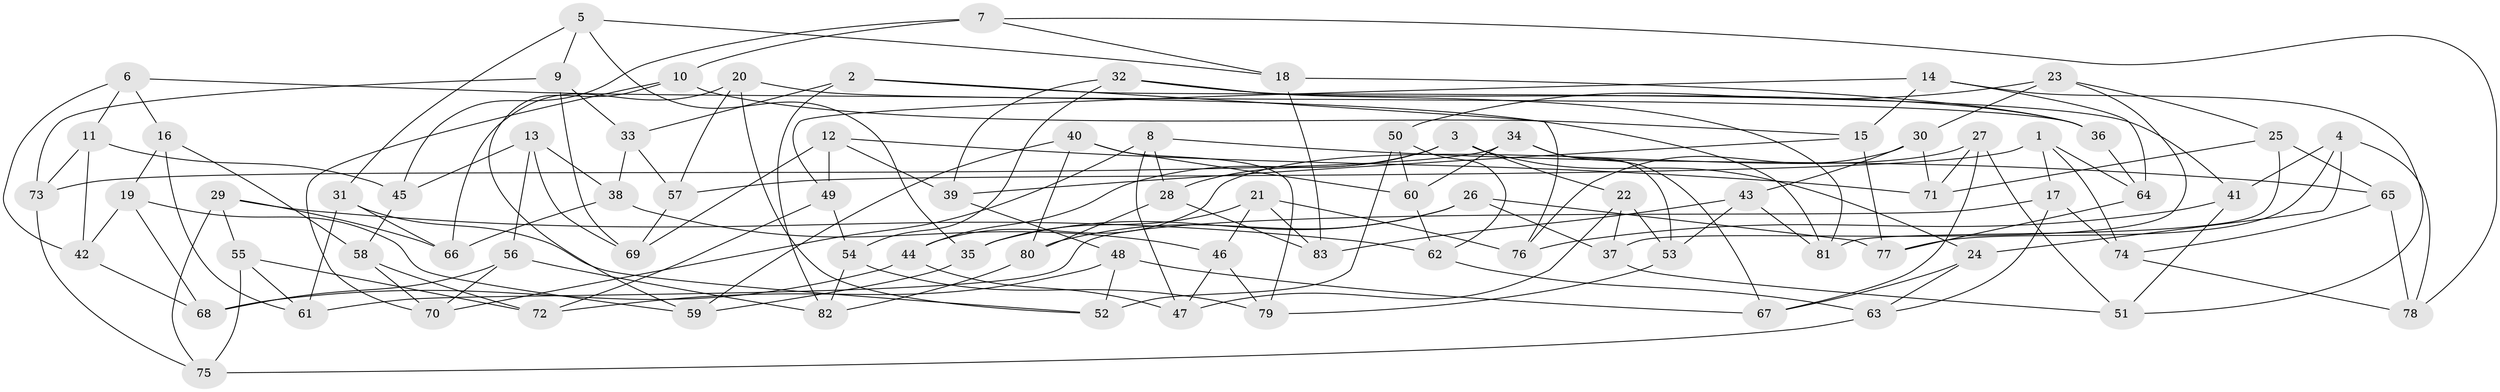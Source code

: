 // coarse degree distribution, {4: 0.28, 5: 0.14, 6: 0.52, 3: 0.06}
// Generated by graph-tools (version 1.1) at 2025/52/02/27/25 19:52:34]
// undirected, 83 vertices, 166 edges
graph export_dot {
graph [start="1"]
  node [color=gray90,style=filled];
  1;
  2;
  3;
  4;
  5;
  6;
  7;
  8;
  9;
  10;
  11;
  12;
  13;
  14;
  15;
  16;
  17;
  18;
  19;
  20;
  21;
  22;
  23;
  24;
  25;
  26;
  27;
  28;
  29;
  30;
  31;
  32;
  33;
  34;
  35;
  36;
  37;
  38;
  39;
  40;
  41;
  42;
  43;
  44;
  45;
  46;
  47;
  48;
  49;
  50;
  51;
  52;
  53;
  54;
  55;
  56;
  57;
  58;
  59;
  60;
  61;
  62;
  63;
  64;
  65;
  66;
  67;
  68;
  69;
  70;
  71;
  72;
  73;
  74;
  75;
  76;
  77;
  78;
  79;
  80;
  81;
  82;
  83;
  1 -- 64;
  1 -- 57;
  1 -- 74;
  1 -- 17;
  2 -- 76;
  2 -- 41;
  2 -- 82;
  2 -- 33;
  3 -- 22;
  3 -- 28;
  3 -- 24;
  3 -- 44;
  4 -- 41;
  4 -- 78;
  4 -- 24;
  4 -- 77;
  5 -- 31;
  5 -- 18;
  5 -- 35;
  5 -- 9;
  6 -- 16;
  6 -- 81;
  6 -- 11;
  6 -- 42;
  7 -- 10;
  7 -- 78;
  7 -- 18;
  7 -- 45;
  8 -- 28;
  8 -- 70;
  8 -- 47;
  8 -- 65;
  9 -- 33;
  9 -- 73;
  9 -- 69;
  10 -- 59;
  10 -- 15;
  10 -- 70;
  11 -- 42;
  11 -- 73;
  11 -- 45;
  12 -- 71;
  12 -- 69;
  12 -- 39;
  12 -- 49;
  13 -- 56;
  13 -- 69;
  13 -- 45;
  13 -- 38;
  14 -- 15;
  14 -- 51;
  14 -- 49;
  14 -- 64;
  15 -- 39;
  15 -- 77;
  16 -- 19;
  16 -- 58;
  16 -- 61;
  17 -- 74;
  17 -- 61;
  17 -- 63;
  18 -- 36;
  18 -- 83;
  19 -- 59;
  19 -- 68;
  19 -- 42;
  20 -- 36;
  20 -- 52;
  20 -- 57;
  20 -- 66;
  21 -- 35;
  21 -- 46;
  21 -- 83;
  21 -- 76;
  22 -- 53;
  22 -- 37;
  22 -- 47;
  23 -- 37;
  23 -- 50;
  23 -- 25;
  23 -- 30;
  24 -- 63;
  24 -- 67;
  25 -- 81;
  25 -- 65;
  25 -- 71;
  26 -- 77;
  26 -- 35;
  26 -- 37;
  26 -- 80;
  27 -- 67;
  27 -- 71;
  27 -- 51;
  27 -- 44;
  28 -- 80;
  28 -- 83;
  29 -- 75;
  29 -- 62;
  29 -- 55;
  29 -- 66;
  30 -- 43;
  30 -- 76;
  30 -- 71;
  31 -- 66;
  31 -- 52;
  31 -- 61;
  32 -- 54;
  32 -- 81;
  32 -- 39;
  32 -- 36;
  33 -- 57;
  33 -- 38;
  34 -- 60;
  34 -- 73;
  34 -- 67;
  34 -- 53;
  35 -- 59;
  36 -- 64;
  37 -- 51;
  38 -- 46;
  38 -- 66;
  39 -- 48;
  40 -- 59;
  40 -- 79;
  40 -- 60;
  40 -- 80;
  41 -- 76;
  41 -- 51;
  42 -- 68;
  43 -- 83;
  43 -- 81;
  43 -- 53;
  44 -- 47;
  44 -- 68;
  45 -- 58;
  46 -- 47;
  46 -- 79;
  48 -- 67;
  48 -- 52;
  48 -- 72;
  49 -- 54;
  49 -- 72;
  50 -- 52;
  50 -- 62;
  50 -- 60;
  53 -- 79;
  54 -- 79;
  54 -- 82;
  55 -- 75;
  55 -- 61;
  55 -- 72;
  56 -- 70;
  56 -- 68;
  56 -- 82;
  57 -- 69;
  58 -- 72;
  58 -- 70;
  60 -- 62;
  62 -- 63;
  63 -- 75;
  64 -- 77;
  65 -- 74;
  65 -- 78;
  73 -- 75;
  74 -- 78;
  80 -- 82;
}
